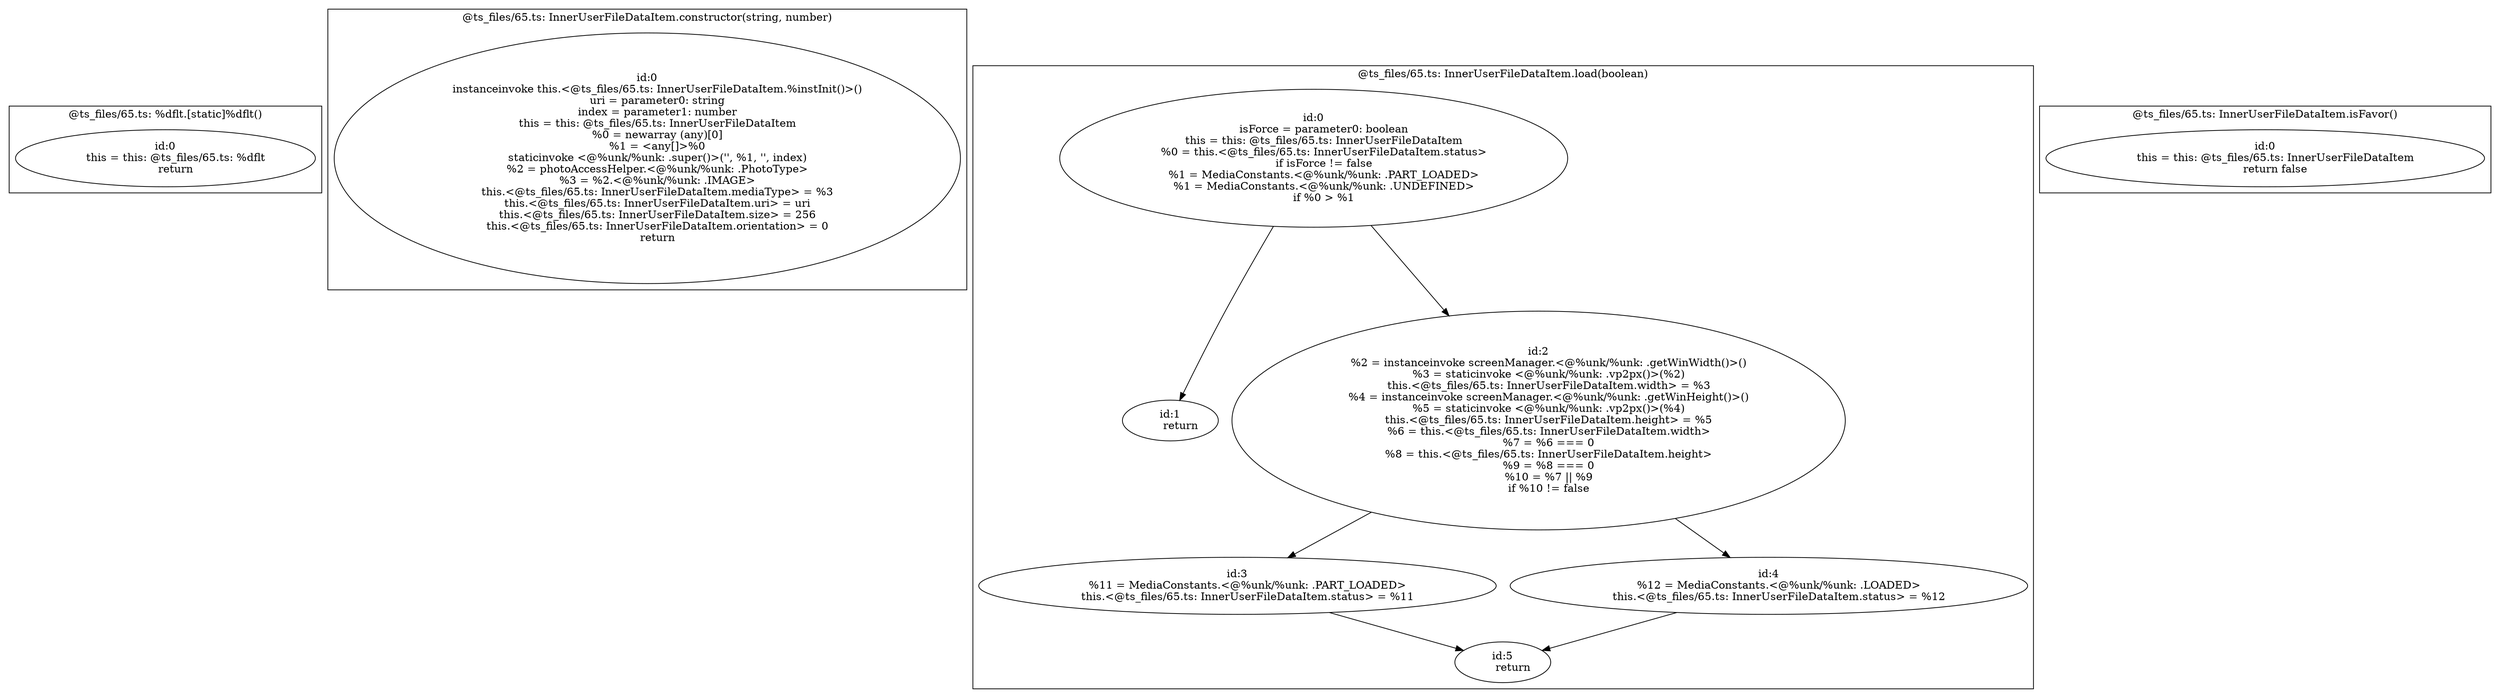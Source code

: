 digraph "65.ts" {
subgraph "cluster_@ts_files/65.ts: %dflt.[static]%dflt()" {
  label="@ts_files/65.ts: %dflt.[static]%dflt()";
  Node33270 [label="id:0
      this = this: @ts_files/65.ts: %dflt
      return"];
}
subgraph "cluster_@ts_files/65.ts: InnerUserFileDataItem.constructor(string, number)" {
  label="@ts_files/65.ts: InnerUserFileDataItem.constructor(string, number)";
  Node62630 [label="id:0
      instanceinvoke this.<@ts_files/65.ts: InnerUserFileDataItem.%instInit()>()
      uri = parameter0: string
      index = parameter1: number
      this = this: @ts_files/65.ts: InnerUserFileDataItem
      %0 = newarray (any)[0]
      %1 = <any[]>%0
      staticinvoke <@%unk/%unk: .super()>('', %1, '', index)
      %2 = photoAccessHelper.<@%unk/%unk: .PhotoType>
      %3 = %2.<@%unk/%unk: .IMAGE>
      this.<@ts_files/65.ts: InnerUserFileDataItem.mediaType> = %3
      this.<@ts_files/65.ts: InnerUserFileDataItem.uri> = uri
      this.<@ts_files/65.ts: InnerUserFileDataItem.size> = 256
      this.<@ts_files/65.ts: InnerUserFileDataItem.orientation> = 0
      return"];
}
subgraph "cluster_@ts_files/65.ts: InnerUserFileDataItem.load(boolean)" {
  label="@ts_files/65.ts: InnerUserFileDataItem.load(boolean)";
  Node48050 [label="id:0
      isForce = parameter0: boolean
      this = this: @ts_files/65.ts: InnerUserFileDataItem
      %0 = this.<@ts_files/65.ts: InnerUserFileDataItem.status>
      if isForce != false
      %1 = MediaConstants.<@%unk/%unk: .PART_LOADED>
      %1 = MediaConstants.<@%unk/%unk: .UNDEFINED>
      if %0 > %1"];
  Node48051 [label="id:1
      return"];
  Node48052 [label="id:2
      %2 = instanceinvoke screenManager.<@%unk/%unk: .getWinWidth()>()
      %3 = staticinvoke <@%unk/%unk: .vp2px()>(%2)
      this.<@ts_files/65.ts: InnerUserFileDataItem.width> = %3
      %4 = instanceinvoke screenManager.<@%unk/%unk: .getWinHeight()>()
      %5 = staticinvoke <@%unk/%unk: .vp2px()>(%4)
      this.<@ts_files/65.ts: InnerUserFileDataItem.height> = %5
      %6 = this.<@ts_files/65.ts: InnerUserFileDataItem.width>
      %7 = %6 === 0
      %8 = this.<@ts_files/65.ts: InnerUserFileDataItem.height>
      %9 = %8 === 0
      %10 = %7 || %9
      if %10 != false"];
  Node48053 [label="id:3
      %11 = MediaConstants.<@%unk/%unk: .PART_LOADED>
      this.<@ts_files/65.ts: InnerUserFileDataItem.status> = %11"];
  Node48054 [label="id:4
      %12 = MediaConstants.<@%unk/%unk: .LOADED>
      this.<@ts_files/65.ts: InnerUserFileDataItem.status> = %12"];
  Node48055 [label="id:5
      return"];
  Node48050 -> Node48051;
  Node48050 -> Node48052;
  Node48052 -> Node48053;
  Node48052 -> Node48054;
  Node48053 -> Node48055;
  Node48054 -> Node48055;
}
subgraph "cluster_@ts_files/65.ts: InnerUserFileDataItem.isFavor()" {
  label="@ts_files/65.ts: InnerUserFileDataItem.isFavor()";
  Node43830 [label="id:0
      this = this: @ts_files/65.ts: InnerUserFileDataItem
      return false"];
}
}
